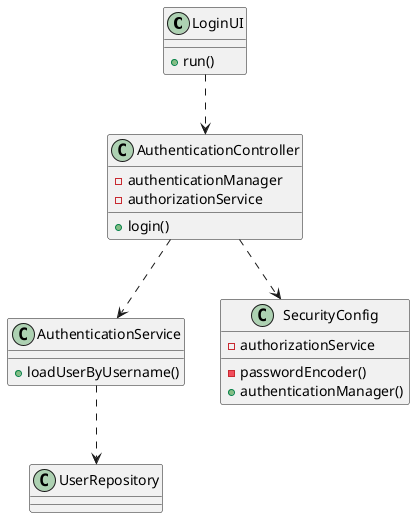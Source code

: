 @startuml

class LoginUI {
    + run()
}

class AuthenticationController {
    - authenticationManager
    - authorizationService
    + login()
}

class AuthenticationService {
    + loadUserByUsername()
}

class SecurityConfig {
    - authorizationService
    - passwordEncoder()
    + authenticationManager()
}

class UserRepository {

}

LoginUI ..> AuthenticationController
AuthenticationController ..> SecurityConfig
AuthenticationController ..> AuthenticationService
AuthenticationService ..> UserRepository

@enduml